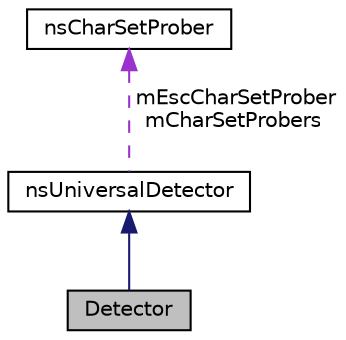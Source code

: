 digraph "Detector"
{
  edge [fontname="Helvetica",fontsize="10",labelfontname="Helvetica",labelfontsize="10"];
  node [fontname="Helvetica",fontsize="10",shape=record];
  Node2 [label="Detector",height=0.2,width=0.4,color="black", fillcolor="grey75", style="filled", fontcolor="black"];
  Node3 -> Node2 [dir="back",color="midnightblue",fontsize="10",style="solid",fontname="Helvetica"];
  Node3 [label="nsUniversalDetector",height=0.2,width=0.4,color="black", fillcolor="white", style="filled",URL="$classns_universal_detector.html"];
  Node4 -> Node3 [dir="back",color="darkorchid3",fontsize="10",style="dashed",label=" mEscCharSetProber\nmCharSetProbers" ,fontname="Helvetica"];
  Node4 [label="nsCharSetProber",height=0.2,width=0.4,color="black", fillcolor="white", style="filled",URL="$classns_char_set_prober.html"];
}
